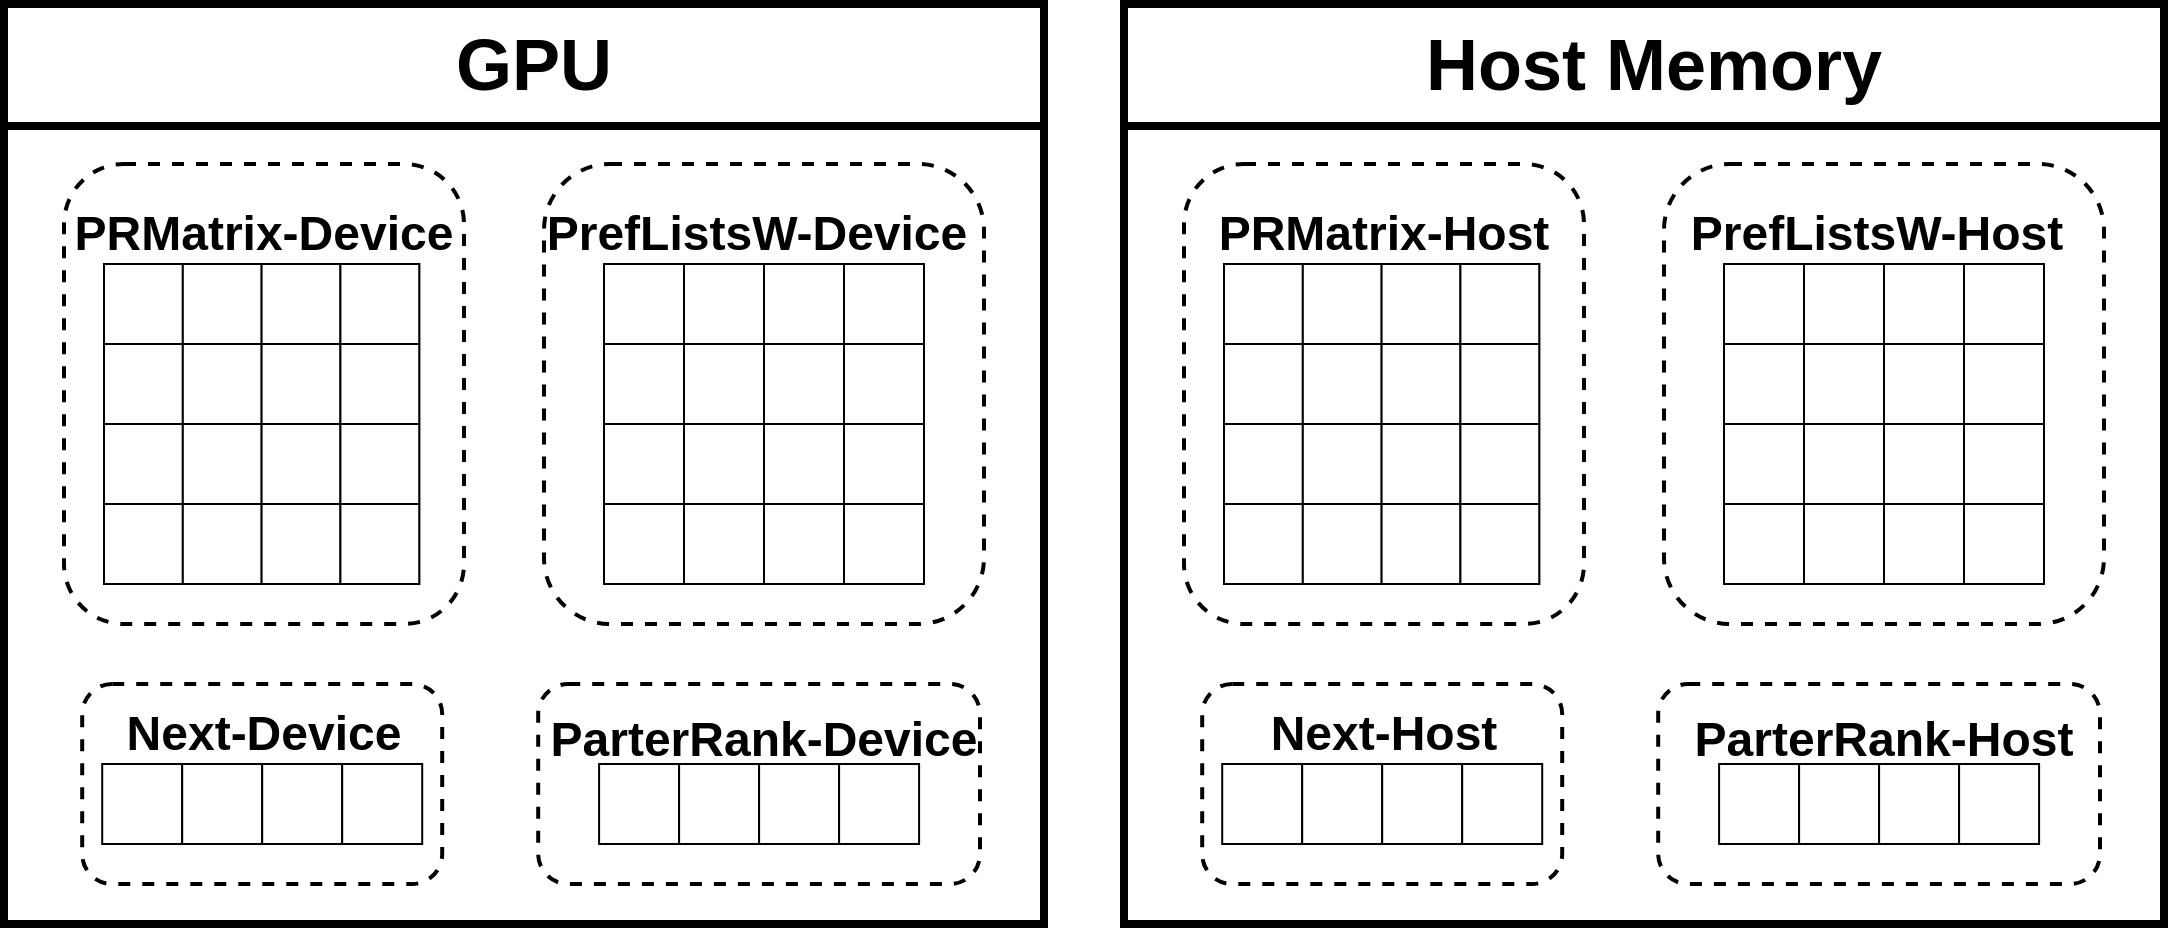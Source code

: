 <mxfile version="24.8.6">
  <diagram name="Page-1" id="25HsGfQOTVlsZXj9wSLe">
    <mxGraphModel dx="3166" dy="1714" grid="1" gridSize="10" guides="1" tooltips="1" connect="1" arrows="1" fold="1" page="1" pageScale="1" pageWidth="850" pageHeight="1100" math="0" shadow="0">
      <root>
        <mxCell id="0" />
        <mxCell id="1" parent="0" />
        <mxCell id="RQP4UaDVUN7FKSA59rx9-2" value="" style="rounded=0;whiteSpace=wrap;html=1;strokeWidth=4;" vertex="1" parent="1">
          <mxGeometry x="200" y="682" width="520" height="460" as="geometry" />
        </mxCell>
        <mxCell id="RQP4UaDVUN7FKSA59rx9-63" value="" style="rounded=1;whiteSpace=wrap;html=1;fillColor=none;strokeWidth=2;dashed=1;" vertex="1" parent="1">
          <mxGeometry x="467.1" y="1022" width="220.9" height="100" as="geometry" />
        </mxCell>
        <mxCell id="RQP4UaDVUN7FKSA59rx9-64" value="" style="rounded=1;whiteSpace=wrap;html=1;fillColor=none;strokeWidth=2;dashed=1;" vertex="1" parent="1">
          <mxGeometry x="239.1" y="1022" width="180" height="100" as="geometry" />
        </mxCell>
        <mxCell id="RQP4UaDVUN7FKSA59rx9-65" value="&lt;b style=&quot;font-size: 36px;&quot;&gt;&lt;font style=&quot;font-size: 36px;&quot;&gt;&amp;nbsp;GPU&lt;br&gt;&lt;/font&gt;&lt;/b&gt;" style="rounded=1;whiteSpace=wrap;html=1;strokeColor=none;fillColor=none;fontSize=36;" vertex="1" parent="1">
          <mxGeometry x="265" y="692" width="390" height="40" as="geometry" />
        </mxCell>
        <mxCell id="RQP4UaDVUN7FKSA59rx9-66" value="" style="group" vertex="1" connectable="0" parent="1">
          <mxGeometry x="249.1" y="1062" width="160" height="80" as="geometry" />
        </mxCell>
        <mxCell id="RQP4UaDVUN7FKSA59rx9-67" value="" style="group" vertex="1" connectable="0" parent="RQP4UaDVUN7FKSA59rx9-66">
          <mxGeometry width="160" height="40" as="geometry" />
        </mxCell>
        <mxCell id="RQP4UaDVUN7FKSA59rx9-68" value="" style="rounded=0;whiteSpace=wrap;html=1;" vertex="1" parent="RQP4UaDVUN7FKSA59rx9-67">
          <mxGeometry width="40" height="40" as="geometry" />
        </mxCell>
        <mxCell id="RQP4UaDVUN7FKSA59rx9-69" value="" style="rounded=0;whiteSpace=wrap;html=1;" vertex="1" parent="RQP4UaDVUN7FKSA59rx9-67">
          <mxGeometry x="40" width="40" height="40" as="geometry" />
        </mxCell>
        <mxCell id="RQP4UaDVUN7FKSA59rx9-70" value="" style="rounded=0;whiteSpace=wrap;html=1;" vertex="1" parent="RQP4UaDVUN7FKSA59rx9-67">
          <mxGeometry x="80" width="40" height="40" as="geometry" />
        </mxCell>
        <mxCell id="RQP4UaDVUN7FKSA59rx9-71" value="" style="rounded=0;whiteSpace=wrap;html=1;" vertex="1" parent="RQP4UaDVUN7FKSA59rx9-67">
          <mxGeometry x="120" width="40" height="40" as="geometry" />
        </mxCell>
        <mxCell id="RQP4UaDVUN7FKSA59rx9-72" value="&lt;p style=&quot;font-size: 24px;&quot;&gt;&lt;b style=&quot;font-size: 24px;&quot;&gt;&lt;font style=&quot;font-size: 24px;&quot;&gt;Next-Device&lt;/font&gt;&lt;/b&gt;&lt;/p&gt;" style="text;html=1;align=center;verticalAlign=middle;whiteSpace=wrap;rounded=0;fontSize=24;" vertex="1" parent="1">
          <mxGeometry x="249.55" y="1032" width="160.45" height="30" as="geometry" />
        </mxCell>
        <mxCell id="RQP4UaDVUN7FKSA59rx9-73" value="" style="group" vertex="1" connectable="0" parent="1">
          <mxGeometry x="497.55" y="1062" width="160" height="80" as="geometry" />
        </mxCell>
        <mxCell id="RQP4UaDVUN7FKSA59rx9-74" value="" style="group" vertex="1" connectable="0" parent="RQP4UaDVUN7FKSA59rx9-73">
          <mxGeometry width="160" height="40" as="geometry" />
        </mxCell>
        <mxCell id="RQP4UaDVUN7FKSA59rx9-75" value="" style="rounded=0;whiteSpace=wrap;html=1;" vertex="1" parent="RQP4UaDVUN7FKSA59rx9-74">
          <mxGeometry width="40" height="40" as="geometry" />
        </mxCell>
        <mxCell id="RQP4UaDVUN7FKSA59rx9-76" value="" style="rounded=0;whiteSpace=wrap;html=1;" vertex="1" parent="RQP4UaDVUN7FKSA59rx9-74">
          <mxGeometry x="40" width="40" height="40" as="geometry" />
        </mxCell>
        <mxCell id="RQP4UaDVUN7FKSA59rx9-77" value="" style="rounded=0;whiteSpace=wrap;html=1;" vertex="1" parent="RQP4UaDVUN7FKSA59rx9-74">
          <mxGeometry x="80" width="40" height="40" as="geometry" />
        </mxCell>
        <mxCell id="RQP4UaDVUN7FKSA59rx9-78" value="" style="rounded=0;whiteSpace=wrap;html=1;" vertex="1" parent="RQP4UaDVUN7FKSA59rx9-74">
          <mxGeometry x="120" width="40" height="40" as="geometry" />
        </mxCell>
        <mxCell id="RQP4UaDVUN7FKSA59rx9-79" value="&lt;p style=&quot;font-size: 24px;&quot;&gt;&lt;b style=&quot;font-size: 24px;&quot;&gt;&lt;font style=&quot;font-size: 24px;&quot;&gt;ParterRank-Device&lt;/font&gt;&lt;/b&gt;&lt;/p&gt;" style="text;html=1;align=center;verticalAlign=middle;whiteSpace=wrap;rounded=0;fontSize=24;" vertex="1" parent="1">
          <mxGeometry x="470" y="1032" width="220" height="36.85" as="geometry" />
        </mxCell>
        <mxCell id="RQP4UaDVUN7FKSA59rx9-92" value="" style="rounded=1;whiteSpace=wrap;html=1;fillColor=none;strokeWidth=2;dashed=1;" vertex="1" parent="1">
          <mxGeometry x="230" y="762" width="200" height="230" as="geometry" />
        </mxCell>
        <mxCell id="RQP4UaDVUN7FKSA59rx9-93" value="" style="rounded=1;whiteSpace=wrap;html=1;fillColor=none;strokeWidth=2;dashed=1;" vertex="1" parent="1">
          <mxGeometry x="470" y="762" width="220" height="230" as="geometry" />
        </mxCell>
        <mxCell id="RQP4UaDVUN7FKSA59rx9-94" value="" style="group" vertex="1" connectable="0" parent="1">
          <mxGeometry x="500" y="812" width="160" height="160" as="geometry" />
        </mxCell>
        <mxCell id="RQP4UaDVUN7FKSA59rx9-95" value="" style="rounded=0;whiteSpace=wrap;html=1;" vertex="1" parent="RQP4UaDVUN7FKSA59rx9-94">
          <mxGeometry width="160" height="160" as="geometry" />
        </mxCell>
        <mxCell id="RQP4UaDVUN7FKSA59rx9-96" value="" style="rounded=0;whiteSpace=wrap;html=1;" vertex="1" parent="RQP4UaDVUN7FKSA59rx9-94">
          <mxGeometry width="40" height="40" as="geometry" />
        </mxCell>
        <mxCell id="RQP4UaDVUN7FKSA59rx9-97" value="" style="rounded=0;whiteSpace=wrap;html=1;" vertex="1" parent="RQP4UaDVUN7FKSA59rx9-94">
          <mxGeometry y="40" width="40" height="40" as="geometry" />
        </mxCell>
        <mxCell id="RQP4UaDVUN7FKSA59rx9-98" value="" style="rounded=0;whiteSpace=wrap;html=1;" vertex="1" parent="RQP4UaDVUN7FKSA59rx9-94">
          <mxGeometry y="80" width="40" height="40" as="geometry" />
        </mxCell>
        <mxCell id="RQP4UaDVUN7FKSA59rx9-99" value="" style="rounded=0;whiteSpace=wrap;html=1;" vertex="1" parent="RQP4UaDVUN7FKSA59rx9-94">
          <mxGeometry y="120" width="40" height="40" as="geometry" />
        </mxCell>
        <mxCell id="RQP4UaDVUN7FKSA59rx9-100" value="" style="rounded=0;whiteSpace=wrap;html=1;" vertex="1" parent="RQP4UaDVUN7FKSA59rx9-94">
          <mxGeometry x="40" width="40" height="40" as="geometry" />
        </mxCell>
        <mxCell id="RQP4UaDVUN7FKSA59rx9-101" value="" style="rounded=0;whiteSpace=wrap;html=1;" vertex="1" parent="RQP4UaDVUN7FKSA59rx9-94">
          <mxGeometry x="40" y="40" width="40" height="40" as="geometry" />
        </mxCell>
        <mxCell id="RQP4UaDVUN7FKSA59rx9-102" value="" style="rounded=0;whiteSpace=wrap;html=1;" vertex="1" parent="RQP4UaDVUN7FKSA59rx9-94">
          <mxGeometry x="40" y="80" width="40" height="40" as="geometry" />
        </mxCell>
        <mxCell id="RQP4UaDVUN7FKSA59rx9-103" value="" style="rounded=0;whiteSpace=wrap;html=1;" vertex="1" parent="RQP4UaDVUN7FKSA59rx9-94">
          <mxGeometry x="40" y="120" width="40" height="40" as="geometry" />
        </mxCell>
        <mxCell id="RQP4UaDVUN7FKSA59rx9-104" value="" style="rounded=0;whiteSpace=wrap;html=1;" vertex="1" parent="RQP4UaDVUN7FKSA59rx9-94">
          <mxGeometry x="80" width="40" height="40" as="geometry" />
        </mxCell>
        <mxCell id="RQP4UaDVUN7FKSA59rx9-105" value="" style="rounded=0;whiteSpace=wrap;html=1;" vertex="1" parent="RQP4UaDVUN7FKSA59rx9-94">
          <mxGeometry x="80" y="40" width="40" height="40" as="geometry" />
        </mxCell>
        <mxCell id="RQP4UaDVUN7FKSA59rx9-106" value="" style="rounded=0;whiteSpace=wrap;html=1;" vertex="1" parent="RQP4UaDVUN7FKSA59rx9-94">
          <mxGeometry x="80" y="80" width="40" height="40" as="geometry" />
        </mxCell>
        <mxCell id="RQP4UaDVUN7FKSA59rx9-107" value="" style="rounded=0;whiteSpace=wrap;html=1;" vertex="1" parent="RQP4UaDVUN7FKSA59rx9-94">
          <mxGeometry x="80" y="120" width="40" height="40" as="geometry" />
        </mxCell>
        <mxCell id="RQP4UaDVUN7FKSA59rx9-108" value="" style="rounded=0;whiteSpace=wrap;html=1;" vertex="1" parent="RQP4UaDVUN7FKSA59rx9-94">
          <mxGeometry x="120" width="40" height="40" as="geometry" />
        </mxCell>
        <mxCell id="RQP4UaDVUN7FKSA59rx9-109" value="" style="rounded=0;whiteSpace=wrap;html=1;" vertex="1" parent="RQP4UaDVUN7FKSA59rx9-94">
          <mxGeometry x="120" y="40" width="40" height="40" as="geometry" />
        </mxCell>
        <mxCell id="RQP4UaDVUN7FKSA59rx9-110" value="" style="rounded=0;whiteSpace=wrap;html=1;" vertex="1" parent="RQP4UaDVUN7FKSA59rx9-94">
          <mxGeometry x="120" y="80" width="40" height="40" as="geometry" />
        </mxCell>
        <mxCell id="RQP4UaDVUN7FKSA59rx9-111" value="" style="rounded=0;whiteSpace=wrap;html=1;" vertex="1" parent="RQP4UaDVUN7FKSA59rx9-94">
          <mxGeometry x="120" y="120" width="40" height="40" as="geometry" />
        </mxCell>
        <mxCell id="RQP4UaDVUN7FKSA59rx9-112" value="&lt;p style=&quot;font-size: 24px;&quot;&gt;&lt;b style=&quot;font-size: 24px;&quot;&gt;&lt;font style=&quot;font-size: 24px;&quot;&gt;PRMatrix-Device&lt;/font&gt;&lt;/b&gt;&lt;/p&gt;" style="text;html=1;align=center;verticalAlign=middle;whiteSpace=wrap;rounded=0;fontSize=24;" vertex="1" parent="1">
          <mxGeometry x="232.8" y="782" width="194.4" height="30" as="geometry" />
        </mxCell>
        <mxCell id="RQP4UaDVUN7FKSA59rx9-113" value="&lt;p&gt;&lt;b&gt;&lt;font style=&quot;font-size: 24px;&quot;&gt;PrefListsW-&lt;/font&gt;&lt;/b&gt;&lt;b style=&quot;font-size: 24px;&quot;&gt;&lt;font style=&quot;font-size: 24px;&quot;&gt;Device&lt;/font&gt;&lt;/b&gt;&lt;/p&gt;" style="text;html=1;align=center;verticalAlign=middle;whiteSpace=wrap;rounded=0;" vertex="1" parent="1">
          <mxGeometry x="470" y="782" width="213.13" height="30" as="geometry" />
        </mxCell>
        <mxCell id="RQP4UaDVUN7FKSA59rx9-114" value="" style="rounded=0;whiteSpace=wrap;html=1;" vertex="1" parent="1">
          <mxGeometry x="250" y="812" width="157.612" height="160" as="geometry" />
        </mxCell>
        <mxCell id="RQP4UaDVUN7FKSA59rx9-115" value="" style="rounded=0;whiteSpace=wrap;html=1;" vertex="1" parent="1">
          <mxGeometry x="250" y="812" width="39.403" height="40" as="geometry" />
        </mxCell>
        <mxCell id="RQP4UaDVUN7FKSA59rx9-116" value="" style="rounded=0;whiteSpace=wrap;html=1;" vertex="1" parent="1">
          <mxGeometry x="250" y="852" width="39.403" height="40" as="geometry" />
        </mxCell>
        <mxCell id="RQP4UaDVUN7FKSA59rx9-117" value="" style="rounded=0;whiteSpace=wrap;html=1;" vertex="1" parent="1">
          <mxGeometry x="250" y="892" width="39.403" height="40" as="geometry" />
        </mxCell>
        <mxCell id="RQP4UaDVUN7FKSA59rx9-118" value="" style="rounded=0;whiteSpace=wrap;html=1;" vertex="1" parent="1">
          <mxGeometry x="250" y="932" width="39.403" height="40" as="geometry" />
        </mxCell>
        <mxCell id="RQP4UaDVUN7FKSA59rx9-119" value="" style="rounded=0;whiteSpace=wrap;html=1;" vertex="1" parent="1">
          <mxGeometry x="289.403" y="812" width="39.403" height="40" as="geometry" />
        </mxCell>
        <mxCell id="RQP4UaDVUN7FKSA59rx9-120" value="" style="rounded=0;whiteSpace=wrap;html=1;" vertex="1" parent="1">
          <mxGeometry x="289.403" y="852" width="39.403" height="40" as="geometry" />
        </mxCell>
        <mxCell id="RQP4UaDVUN7FKSA59rx9-121" value="" style="rounded=0;whiteSpace=wrap;html=1;" vertex="1" parent="1">
          <mxGeometry x="289.403" y="892" width="39.403" height="40" as="geometry" />
        </mxCell>
        <mxCell id="RQP4UaDVUN7FKSA59rx9-122" value="" style="rounded=0;whiteSpace=wrap;html=1;" vertex="1" parent="1">
          <mxGeometry x="289.403" y="932" width="39.403" height="40" as="geometry" />
        </mxCell>
        <mxCell id="RQP4UaDVUN7FKSA59rx9-123" value="" style="rounded=0;whiteSpace=wrap;html=1;" vertex="1" parent="1">
          <mxGeometry x="328.806" y="812" width="39.403" height="40" as="geometry" />
        </mxCell>
        <mxCell id="RQP4UaDVUN7FKSA59rx9-124" value="" style="rounded=0;whiteSpace=wrap;html=1;" vertex="1" parent="1">
          <mxGeometry x="328.806" y="852" width="39.403" height="40" as="geometry" />
        </mxCell>
        <mxCell id="RQP4UaDVUN7FKSA59rx9-125" value="" style="rounded=0;whiteSpace=wrap;html=1;" vertex="1" parent="1">
          <mxGeometry x="328.806" y="892" width="39.403" height="40" as="geometry" />
        </mxCell>
        <mxCell id="RQP4UaDVUN7FKSA59rx9-126" value="" style="rounded=0;whiteSpace=wrap;html=1;" vertex="1" parent="1">
          <mxGeometry x="328.806" y="932" width="39.403" height="40" as="geometry" />
        </mxCell>
        <mxCell id="RQP4UaDVUN7FKSA59rx9-127" value="" style="rounded=0;whiteSpace=wrap;html=1;" vertex="1" parent="1">
          <mxGeometry x="368.209" y="812" width="39.403" height="40" as="geometry" />
        </mxCell>
        <mxCell id="RQP4UaDVUN7FKSA59rx9-128" value="" style="rounded=0;whiteSpace=wrap;html=1;" vertex="1" parent="1">
          <mxGeometry x="368.209" y="852" width="39.403" height="40" as="geometry" />
        </mxCell>
        <mxCell id="RQP4UaDVUN7FKSA59rx9-129" value="" style="rounded=0;whiteSpace=wrap;html=1;" vertex="1" parent="1">
          <mxGeometry x="368.209" y="892" width="39.403" height="40" as="geometry" />
        </mxCell>
        <mxCell id="RQP4UaDVUN7FKSA59rx9-130" value="" style="rounded=0;whiteSpace=wrap;html=1;" vertex="1" parent="1">
          <mxGeometry x="368.209" y="932" width="39.403" height="40" as="geometry" />
        </mxCell>
        <mxCell id="RQP4UaDVUN7FKSA59rx9-143" value="" style="endArrow=none;html=1;rounded=0;exitX=0.001;exitY=0.108;exitDx=0;exitDy=0;exitPerimeter=0;strokeWidth=4;" edge="1" parent="1">
          <mxGeometry width="50" height="50" relative="1" as="geometry">
            <mxPoint x="201.04" y="743.04" as="sourcePoint" />
            <mxPoint x="720" y="743" as="targetPoint" />
          </mxGeometry>
        </mxCell>
        <mxCell id="RQP4UaDVUN7FKSA59rx9-200" value="" style="rounded=0;whiteSpace=wrap;html=1;strokeWidth=4;" vertex="1" parent="1">
          <mxGeometry x="760" y="682" width="520" height="460" as="geometry" />
        </mxCell>
        <mxCell id="RQP4UaDVUN7FKSA59rx9-201" value="" style="rounded=1;whiteSpace=wrap;html=1;fillColor=none;strokeWidth=2;dashed=1;" vertex="1" parent="1">
          <mxGeometry x="1027.1" y="1022" width="220.9" height="100" as="geometry" />
        </mxCell>
        <mxCell id="RQP4UaDVUN7FKSA59rx9-202" value="" style="rounded=1;whiteSpace=wrap;html=1;fillColor=none;strokeWidth=2;dashed=1;" vertex="1" parent="1">
          <mxGeometry x="799.1" y="1022" width="180" height="100" as="geometry" />
        </mxCell>
        <mxCell id="RQP4UaDVUN7FKSA59rx9-203" value="&lt;b style=&quot;font-size: 36px;&quot;&gt;&lt;font style=&quot;font-size: 36px;&quot;&gt;&amp;nbsp;Host Memory&lt;br&gt;&lt;/font&gt;&lt;/b&gt;" style="rounded=1;whiteSpace=wrap;html=1;strokeColor=none;fillColor=none;fontSize=36;" vertex="1" parent="1">
          <mxGeometry x="825" y="692" width="390" height="40" as="geometry" />
        </mxCell>
        <mxCell id="RQP4UaDVUN7FKSA59rx9-204" value="" style="group" vertex="1" connectable="0" parent="1">
          <mxGeometry x="809.1" y="1062" width="160" height="80" as="geometry" />
        </mxCell>
        <mxCell id="RQP4UaDVUN7FKSA59rx9-205" value="" style="group" vertex="1" connectable="0" parent="RQP4UaDVUN7FKSA59rx9-204">
          <mxGeometry width="160" height="40" as="geometry" />
        </mxCell>
        <mxCell id="RQP4UaDVUN7FKSA59rx9-206" value="" style="rounded=0;whiteSpace=wrap;html=1;" vertex="1" parent="RQP4UaDVUN7FKSA59rx9-205">
          <mxGeometry width="40" height="40" as="geometry" />
        </mxCell>
        <mxCell id="RQP4UaDVUN7FKSA59rx9-207" value="" style="rounded=0;whiteSpace=wrap;html=1;" vertex="1" parent="RQP4UaDVUN7FKSA59rx9-205">
          <mxGeometry x="40" width="40" height="40" as="geometry" />
        </mxCell>
        <mxCell id="RQP4UaDVUN7FKSA59rx9-208" value="" style="rounded=0;whiteSpace=wrap;html=1;" vertex="1" parent="RQP4UaDVUN7FKSA59rx9-205">
          <mxGeometry x="80" width="40" height="40" as="geometry" />
        </mxCell>
        <mxCell id="RQP4UaDVUN7FKSA59rx9-209" value="" style="rounded=0;whiteSpace=wrap;html=1;" vertex="1" parent="RQP4UaDVUN7FKSA59rx9-205">
          <mxGeometry x="120" width="40" height="40" as="geometry" />
        </mxCell>
        <mxCell id="RQP4UaDVUN7FKSA59rx9-210" value="&lt;p style=&quot;font-size: 24px;&quot;&gt;&lt;b style=&quot;font-size: 24px;&quot;&gt;&lt;font style=&quot;font-size: 24px;&quot;&gt;Next-&lt;/font&gt;&lt;/b&gt;&lt;b style=&quot;font-size: 24px;&quot;&gt;&lt;font style=&quot;font-size: 24px;&quot;&gt;Host&lt;/font&gt;&lt;/b&gt;&lt;/p&gt;" style="text;html=1;align=center;verticalAlign=middle;whiteSpace=wrap;rounded=0;fontSize=24;" vertex="1" parent="1">
          <mxGeometry x="809.55" y="1032" width="160.45" height="30" as="geometry" />
        </mxCell>
        <mxCell id="RQP4UaDVUN7FKSA59rx9-211" value="" style="group" vertex="1" connectable="0" parent="1">
          <mxGeometry x="1057.55" y="1062" width="160" height="80" as="geometry" />
        </mxCell>
        <mxCell id="RQP4UaDVUN7FKSA59rx9-212" value="" style="group" vertex="1" connectable="0" parent="RQP4UaDVUN7FKSA59rx9-211">
          <mxGeometry width="160" height="40" as="geometry" />
        </mxCell>
        <mxCell id="RQP4UaDVUN7FKSA59rx9-213" value="" style="rounded=0;whiteSpace=wrap;html=1;" vertex="1" parent="RQP4UaDVUN7FKSA59rx9-212">
          <mxGeometry width="40" height="40" as="geometry" />
        </mxCell>
        <mxCell id="RQP4UaDVUN7FKSA59rx9-214" value="" style="rounded=0;whiteSpace=wrap;html=1;" vertex="1" parent="RQP4UaDVUN7FKSA59rx9-212">
          <mxGeometry x="40" width="40" height="40" as="geometry" />
        </mxCell>
        <mxCell id="RQP4UaDVUN7FKSA59rx9-215" value="" style="rounded=0;whiteSpace=wrap;html=1;" vertex="1" parent="RQP4UaDVUN7FKSA59rx9-212">
          <mxGeometry x="80" width="40" height="40" as="geometry" />
        </mxCell>
        <mxCell id="RQP4UaDVUN7FKSA59rx9-216" value="" style="rounded=0;whiteSpace=wrap;html=1;" vertex="1" parent="RQP4UaDVUN7FKSA59rx9-212">
          <mxGeometry x="120" width="40" height="40" as="geometry" />
        </mxCell>
        <mxCell id="RQP4UaDVUN7FKSA59rx9-217" value="&lt;p style=&quot;font-size: 24px;&quot;&gt;&lt;b style=&quot;font-size: 24px;&quot;&gt;&lt;font style=&quot;font-size: 24px;&quot;&gt;ParterRank-&lt;/font&gt;&lt;/b&gt;&lt;b style=&quot;font-size: 24px;&quot;&gt;&lt;font style=&quot;font-size: 24px;&quot;&gt;Host&lt;/font&gt;&lt;/b&gt;&lt;/p&gt;" style="text;html=1;align=center;verticalAlign=middle;whiteSpace=wrap;rounded=0;fontSize=24;" vertex="1" parent="1">
          <mxGeometry x="1030" y="1032" width="220" height="36.85" as="geometry" />
        </mxCell>
        <mxCell id="RQP4UaDVUN7FKSA59rx9-218" value="" style="rounded=1;whiteSpace=wrap;html=1;fillColor=none;strokeWidth=2;dashed=1;" vertex="1" parent="1">
          <mxGeometry x="790" y="762" width="200" height="230" as="geometry" />
        </mxCell>
        <mxCell id="RQP4UaDVUN7FKSA59rx9-219" value="" style="rounded=1;whiteSpace=wrap;html=1;fillColor=none;strokeWidth=2;dashed=1;" vertex="1" parent="1">
          <mxGeometry x="1030" y="762" width="220" height="230" as="geometry" />
        </mxCell>
        <mxCell id="RQP4UaDVUN7FKSA59rx9-220" value="" style="group" vertex="1" connectable="0" parent="1">
          <mxGeometry x="1060" y="812" width="160" height="160" as="geometry" />
        </mxCell>
        <mxCell id="RQP4UaDVUN7FKSA59rx9-221" value="" style="rounded=0;whiteSpace=wrap;html=1;" vertex="1" parent="RQP4UaDVUN7FKSA59rx9-220">
          <mxGeometry width="160" height="160" as="geometry" />
        </mxCell>
        <mxCell id="RQP4UaDVUN7FKSA59rx9-222" value="" style="rounded=0;whiteSpace=wrap;html=1;" vertex="1" parent="RQP4UaDVUN7FKSA59rx9-220">
          <mxGeometry width="40" height="40" as="geometry" />
        </mxCell>
        <mxCell id="RQP4UaDVUN7FKSA59rx9-223" value="" style="rounded=0;whiteSpace=wrap;html=1;" vertex="1" parent="RQP4UaDVUN7FKSA59rx9-220">
          <mxGeometry y="40" width="40" height="40" as="geometry" />
        </mxCell>
        <mxCell id="RQP4UaDVUN7FKSA59rx9-224" value="" style="rounded=0;whiteSpace=wrap;html=1;" vertex="1" parent="RQP4UaDVUN7FKSA59rx9-220">
          <mxGeometry y="80" width="40" height="40" as="geometry" />
        </mxCell>
        <mxCell id="RQP4UaDVUN7FKSA59rx9-225" value="" style="rounded=0;whiteSpace=wrap;html=1;" vertex="1" parent="RQP4UaDVUN7FKSA59rx9-220">
          <mxGeometry y="120" width="40" height="40" as="geometry" />
        </mxCell>
        <mxCell id="RQP4UaDVUN7FKSA59rx9-226" value="" style="rounded=0;whiteSpace=wrap;html=1;" vertex="1" parent="RQP4UaDVUN7FKSA59rx9-220">
          <mxGeometry x="40" width="40" height="40" as="geometry" />
        </mxCell>
        <mxCell id="RQP4UaDVUN7FKSA59rx9-227" value="" style="rounded=0;whiteSpace=wrap;html=1;" vertex="1" parent="RQP4UaDVUN7FKSA59rx9-220">
          <mxGeometry x="40" y="40" width="40" height="40" as="geometry" />
        </mxCell>
        <mxCell id="RQP4UaDVUN7FKSA59rx9-228" value="" style="rounded=0;whiteSpace=wrap;html=1;" vertex="1" parent="RQP4UaDVUN7FKSA59rx9-220">
          <mxGeometry x="40" y="80" width="40" height="40" as="geometry" />
        </mxCell>
        <mxCell id="RQP4UaDVUN7FKSA59rx9-229" value="" style="rounded=0;whiteSpace=wrap;html=1;" vertex="1" parent="RQP4UaDVUN7FKSA59rx9-220">
          <mxGeometry x="40" y="120" width="40" height="40" as="geometry" />
        </mxCell>
        <mxCell id="RQP4UaDVUN7FKSA59rx9-230" value="" style="rounded=0;whiteSpace=wrap;html=1;" vertex="1" parent="RQP4UaDVUN7FKSA59rx9-220">
          <mxGeometry x="80" width="40" height="40" as="geometry" />
        </mxCell>
        <mxCell id="RQP4UaDVUN7FKSA59rx9-231" value="" style="rounded=0;whiteSpace=wrap;html=1;" vertex="1" parent="RQP4UaDVUN7FKSA59rx9-220">
          <mxGeometry x="80" y="40" width="40" height="40" as="geometry" />
        </mxCell>
        <mxCell id="RQP4UaDVUN7FKSA59rx9-232" value="" style="rounded=0;whiteSpace=wrap;html=1;" vertex="1" parent="RQP4UaDVUN7FKSA59rx9-220">
          <mxGeometry x="80" y="80" width="40" height="40" as="geometry" />
        </mxCell>
        <mxCell id="RQP4UaDVUN7FKSA59rx9-233" value="" style="rounded=0;whiteSpace=wrap;html=1;" vertex="1" parent="RQP4UaDVUN7FKSA59rx9-220">
          <mxGeometry x="80" y="120" width="40" height="40" as="geometry" />
        </mxCell>
        <mxCell id="RQP4UaDVUN7FKSA59rx9-234" value="" style="rounded=0;whiteSpace=wrap;html=1;" vertex="1" parent="RQP4UaDVUN7FKSA59rx9-220">
          <mxGeometry x="120" width="40" height="40" as="geometry" />
        </mxCell>
        <mxCell id="RQP4UaDVUN7FKSA59rx9-235" value="" style="rounded=0;whiteSpace=wrap;html=1;" vertex="1" parent="RQP4UaDVUN7FKSA59rx9-220">
          <mxGeometry x="120" y="40" width="40" height="40" as="geometry" />
        </mxCell>
        <mxCell id="RQP4UaDVUN7FKSA59rx9-236" value="" style="rounded=0;whiteSpace=wrap;html=1;" vertex="1" parent="RQP4UaDVUN7FKSA59rx9-220">
          <mxGeometry x="120" y="80" width="40" height="40" as="geometry" />
        </mxCell>
        <mxCell id="RQP4UaDVUN7FKSA59rx9-237" value="" style="rounded=0;whiteSpace=wrap;html=1;" vertex="1" parent="RQP4UaDVUN7FKSA59rx9-220">
          <mxGeometry x="120" y="120" width="40" height="40" as="geometry" />
        </mxCell>
        <mxCell id="RQP4UaDVUN7FKSA59rx9-238" value="&lt;p style=&quot;font-size: 24px;&quot;&gt;&lt;b style=&quot;font-size: 24px;&quot;&gt;&lt;font style=&quot;font-size: 24px;&quot;&gt;PRMatrix-&lt;/font&gt;&lt;/b&gt;&lt;b style=&quot;font-size: 24px;&quot;&gt;&lt;font style=&quot;font-size: 24px;&quot;&gt;Host&lt;/font&gt;&lt;/b&gt;&lt;/p&gt;" style="text;html=1;align=center;verticalAlign=middle;whiteSpace=wrap;rounded=0;fontSize=24;" vertex="1" parent="1">
          <mxGeometry x="792.8" y="782" width="194.4" height="30" as="geometry" />
        </mxCell>
        <mxCell id="RQP4UaDVUN7FKSA59rx9-239" value="&lt;p&gt;&lt;b&gt;&lt;font style=&quot;font-size: 24px;&quot;&gt;PrefListsW-&lt;/font&gt;&lt;/b&gt;&lt;b style=&quot;font-size: 24px;&quot;&gt;&lt;font style=&quot;font-size: 24px;&quot;&gt;Host&lt;/font&gt;&lt;/b&gt;&lt;/p&gt;" style="text;html=1;align=center;verticalAlign=middle;whiteSpace=wrap;rounded=0;" vertex="1" parent="1">
          <mxGeometry x="1030" y="782" width="213.13" height="30" as="geometry" />
        </mxCell>
        <mxCell id="RQP4UaDVUN7FKSA59rx9-240" value="" style="rounded=0;whiteSpace=wrap;html=1;" vertex="1" parent="1">
          <mxGeometry x="810" y="812" width="157.612" height="160" as="geometry" />
        </mxCell>
        <mxCell id="RQP4UaDVUN7FKSA59rx9-241" value="" style="rounded=0;whiteSpace=wrap;html=1;" vertex="1" parent="1">
          <mxGeometry x="810" y="812" width="39.403" height="40" as="geometry" />
        </mxCell>
        <mxCell id="RQP4UaDVUN7FKSA59rx9-242" value="" style="rounded=0;whiteSpace=wrap;html=1;" vertex="1" parent="1">
          <mxGeometry x="810" y="852" width="39.403" height="40" as="geometry" />
        </mxCell>
        <mxCell id="RQP4UaDVUN7FKSA59rx9-243" value="" style="rounded=0;whiteSpace=wrap;html=1;" vertex="1" parent="1">
          <mxGeometry x="810" y="892" width="39.403" height="40" as="geometry" />
        </mxCell>
        <mxCell id="RQP4UaDVUN7FKSA59rx9-244" value="" style="rounded=0;whiteSpace=wrap;html=1;" vertex="1" parent="1">
          <mxGeometry x="810" y="932" width="39.403" height="40" as="geometry" />
        </mxCell>
        <mxCell id="RQP4UaDVUN7FKSA59rx9-245" value="" style="rounded=0;whiteSpace=wrap;html=1;" vertex="1" parent="1">
          <mxGeometry x="849.403" y="812" width="39.403" height="40" as="geometry" />
        </mxCell>
        <mxCell id="RQP4UaDVUN7FKSA59rx9-246" value="" style="rounded=0;whiteSpace=wrap;html=1;" vertex="1" parent="1">
          <mxGeometry x="849.403" y="852" width="39.403" height="40" as="geometry" />
        </mxCell>
        <mxCell id="RQP4UaDVUN7FKSA59rx9-247" value="" style="rounded=0;whiteSpace=wrap;html=1;" vertex="1" parent="1">
          <mxGeometry x="849.403" y="892" width="39.403" height="40" as="geometry" />
        </mxCell>
        <mxCell id="RQP4UaDVUN7FKSA59rx9-248" value="" style="rounded=0;whiteSpace=wrap;html=1;" vertex="1" parent="1">
          <mxGeometry x="849.403" y="932" width="39.403" height="40" as="geometry" />
        </mxCell>
        <mxCell id="RQP4UaDVUN7FKSA59rx9-249" value="" style="rounded=0;whiteSpace=wrap;html=1;" vertex="1" parent="1">
          <mxGeometry x="888.806" y="812" width="39.403" height="40" as="geometry" />
        </mxCell>
        <mxCell id="RQP4UaDVUN7FKSA59rx9-250" value="" style="rounded=0;whiteSpace=wrap;html=1;" vertex="1" parent="1">
          <mxGeometry x="888.806" y="852" width="39.403" height="40" as="geometry" />
        </mxCell>
        <mxCell id="RQP4UaDVUN7FKSA59rx9-251" value="" style="rounded=0;whiteSpace=wrap;html=1;" vertex="1" parent="1">
          <mxGeometry x="888.806" y="892" width="39.403" height="40" as="geometry" />
        </mxCell>
        <mxCell id="RQP4UaDVUN7FKSA59rx9-252" value="" style="rounded=0;whiteSpace=wrap;html=1;" vertex="1" parent="1">
          <mxGeometry x="888.806" y="932" width="39.403" height="40" as="geometry" />
        </mxCell>
        <mxCell id="RQP4UaDVUN7FKSA59rx9-253" value="" style="rounded=0;whiteSpace=wrap;html=1;" vertex="1" parent="1">
          <mxGeometry x="928.209" y="812" width="39.403" height="40" as="geometry" />
        </mxCell>
        <mxCell id="RQP4UaDVUN7FKSA59rx9-254" value="" style="rounded=0;whiteSpace=wrap;html=1;" vertex="1" parent="1">
          <mxGeometry x="928.209" y="852" width="39.403" height="40" as="geometry" />
        </mxCell>
        <mxCell id="RQP4UaDVUN7FKSA59rx9-255" value="" style="rounded=0;whiteSpace=wrap;html=1;" vertex="1" parent="1">
          <mxGeometry x="928.209" y="892" width="39.403" height="40" as="geometry" />
        </mxCell>
        <mxCell id="RQP4UaDVUN7FKSA59rx9-256" value="" style="rounded=0;whiteSpace=wrap;html=1;" vertex="1" parent="1">
          <mxGeometry x="928.209" y="932" width="39.403" height="40" as="geometry" />
        </mxCell>
        <mxCell id="RQP4UaDVUN7FKSA59rx9-257" value="" style="endArrow=none;html=1;rounded=0;exitX=0.001;exitY=0.108;exitDx=0;exitDy=0;exitPerimeter=0;strokeWidth=4;" edge="1" parent="1">
          <mxGeometry width="50" height="50" relative="1" as="geometry">
            <mxPoint x="761.04" y="743.04" as="sourcePoint" />
            <mxPoint x="1280" y="743" as="targetPoint" />
          </mxGeometry>
        </mxCell>
      </root>
    </mxGraphModel>
  </diagram>
</mxfile>
